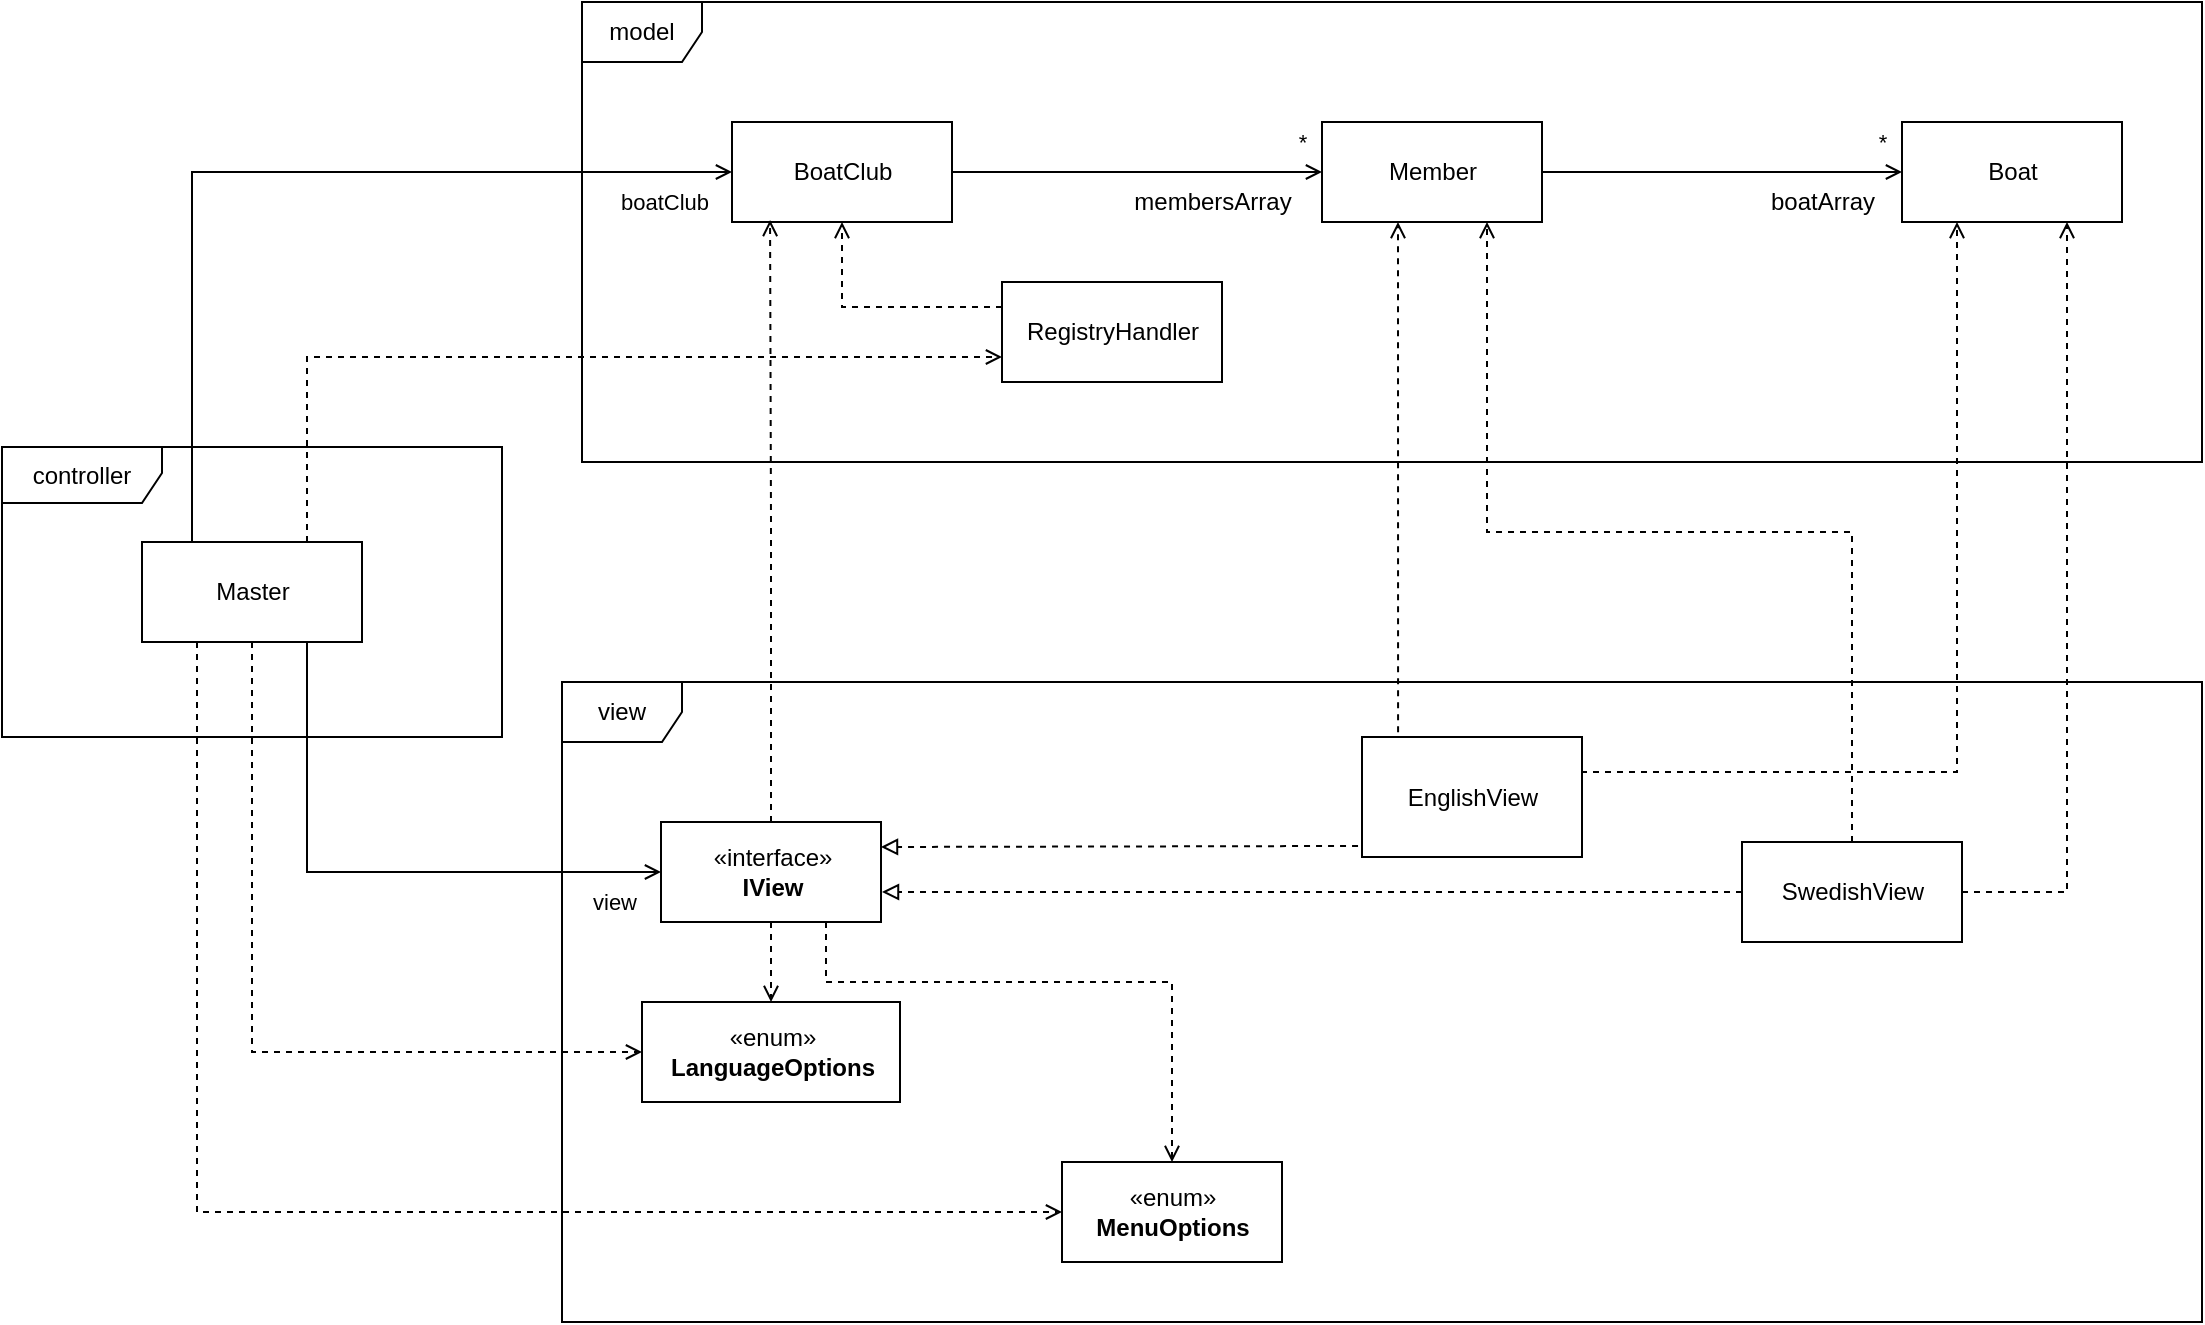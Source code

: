 <mxfile version="12.4.7" type="device"><diagram id="4y0GrRIo5vR0eeeOQmrJ" name="Page-1"><mxGraphModel dx="1378" dy="817" grid="1" gridSize="10" guides="1" tooltips="1" connect="1" arrows="1" fold="1" page="1" pageScale="1" pageWidth="1400" pageHeight="850" math="0" shadow="0"><root><mxCell id="0"/><mxCell id="1" parent="0"/><mxCell id="k-fUBo80h4u3YtDWrFUE-37" value="view" style="shape=umlFrame;whiteSpace=wrap;html=1;" vertex="1" parent="1"><mxGeometry x="560" y="460" width="820" height="320" as="geometry"/></mxCell><mxCell id="k-fUBo80h4u3YtDWrFUE-11" value="model" style="shape=umlFrame;whiteSpace=wrap;html=1;" vertex="1" parent="1"><mxGeometry x="570" y="120" width="810" height="230" as="geometry"/></mxCell><mxCell id="k-fUBo80h4u3YtDWrFUE-3" value="*" style="edgeStyle=orthogonalEdgeStyle;rounded=0;orthogonalLoop=1;jettySize=auto;html=1;endArrow=open;endFill=0;" edge="1" parent="1" source="k-fUBo80h4u3YtDWrFUE-1" target="k-fUBo80h4u3YtDWrFUE-2"><mxGeometry x="0.892" y="15" relative="1" as="geometry"><mxPoint as="offset"/></mxGeometry></mxCell><mxCell id="k-fUBo80h4u3YtDWrFUE-1" value="BoatClub" style="html=1;" vertex="1" parent="1"><mxGeometry x="645" y="180" width="110" height="50" as="geometry"/></mxCell><mxCell id="k-fUBo80h4u3YtDWrFUE-7" value="*" style="edgeStyle=orthogonalEdgeStyle;rounded=0;orthogonalLoop=1;jettySize=auto;html=1;endArrow=open;endFill=0;" edge="1" parent="1" source="k-fUBo80h4u3YtDWrFUE-2" target="k-fUBo80h4u3YtDWrFUE-6"><mxGeometry x="0.889" y="15" relative="1" as="geometry"><mxPoint as="offset"/></mxGeometry></mxCell><mxCell id="k-fUBo80h4u3YtDWrFUE-2" value="Member" style="html=1;" vertex="1" parent="1"><mxGeometry x="940" y="180" width="110" height="50" as="geometry"/></mxCell><mxCell id="k-fUBo80h4u3YtDWrFUE-6" value="Boat" style="html=1;" vertex="1" parent="1"><mxGeometry x="1230" y="180" width="110" height="50" as="geometry"/></mxCell><mxCell id="k-fUBo80h4u3YtDWrFUE-4" value="membersArray" style="text;html=1;align=center;verticalAlign=middle;resizable=0;points=[];autosize=1;" vertex="1" parent="1"><mxGeometry x="830" y="210" width="110" height="20" as="geometry"/></mxCell><mxCell id="k-fUBo80h4u3YtDWrFUE-8" value="boatArray" style="text;html=1;align=center;verticalAlign=middle;resizable=0;points=[];autosize=1;" vertex="1" parent="1"><mxGeometry x="1150" y="210" width="80" height="20" as="geometry"/></mxCell><mxCell id="k-fUBo80h4u3YtDWrFUE-10" style="edgeStyle=orthogonalEdgeStyle;rounded=0;orthogonalLoop=1;jettySize=auto;html=1;entryX=0.5;entryY=1;entryDx=0;entryDy=0;endArrow=open;endFill=0;dashed=1;exitX=0;exitY=0.25;exitDx=0;exitDy=0;" edge="1" parent="1" source="k-fUBo80h4u3YtDWrFUE-9" target="k-fUBo80h4u3YtDWrFUE-1"><mxGeometry relative="1" as="geometry"/></mxCell><mxCell id="k-fUBo80h4u3YtDWrFUE-9" value="RegistryHandler" style="html=1;" vertex="1" parent="1"><mxGeometry x="780" y="260" width="110" height="50" as="geometry"/></mxCell><mxCell id="k-fUBo80h4u3YtDWrFUE-13" value="boatClub" style="edgeStyle=orthogonalEdgeStyle;rounded=0;orthogonalLoop=1;jettySize=auto;html=1;entryX=0;entryY=0.5;entryDx=0;entryDy=0;endArrow=open;endFill=0;" edge="1" parent="1" source="k-fUBo80h4u3YtDWrFUE-12" target="k-fUBo80h4u3YtDWrFUE-1"><mxGeometry x="0.85" y="-15" relative="1" as="geometry"><Array as="points"><mxPoint x="375" y="205"/></Array><mxPoint as="offset"/></mxGeometry></mxCell><mxCell id="k-fUBo80h4u3YtDWrFUE-14" style="edgeStyle=orthogonalEdgeStyle;rounded=0;orthogonalLoop=1;jettySize=auto;html=1;exitX=0.75;exitY=0;exitDx=0;exitDy=0;entryX=0;entryY=0.75;entryDx=0;entryDy=0;endArrow=open;endFill=0;dashed=1;" edge="1" parent="1" source="k-fUBo80h4u3YtDWrFUE-12" target="k-fUBo80h4u3YtDWrFUE-9"><mxGeometry relative="1" as="geometry"/></mxCell><mxCell id="k-fUBo80h4u3YtDWrFUE-17" value="view" style="edgeStyle=orthogonalEdgeStyle;rounded=0;orthogonalLoop=1;jettySize=auto;html=1;entryX=0;entryY=0.5;entryDx=0;entryDy=0;endArrow=open;endFill=0;exitX=0.75;exitY=1;exitDx=0;exitDy=0;" edge="1" parent="1" source="k-fUBo80h4u3YtDWrFUE-12" target="k-fUBo80h4u3YtDWrFUE-16"><mxGeometry x="0.84" y="-15" relative="1" as="geometry"><mxPoint as="offset"/></mxGeometry></mxCell><mxCell id="k-fUBo80h4u3YtDWrFUE-22" style="edgeStyle=orthogonalEdgeStyle;rounded=0;orthogonalLoop=1;jettySize=auto;html=1;entryX=0;entryY=0.5;entryDx=0;entryDy=0;endArrow=open;endFill=0;dashed=1;exitX=0.25;exitY=1;exitDx=0;exitDy=0;" edge="1" parent="1" source="k-fUBo80h4u3YtDWrFUE-12" target="k-fUBo80h4u3YtDWrFUE-21"><mxGeometry relative="1" as="geometry"/></mxCell><mxCell id="k-fUBo80h4u3YtDWrFUE-24" style="edgeStyle=orthogonalEdgeStyle;rounded=0;orthogonalLoop=1;jettySize=auto;html=1;exitX=0.5;exitY=1;exitDx=0;exitDy=0;entryX=0;entryY=0.5;entryDx=0;entryDy=0;dashed=1;endArrow=open;endFill=0;" edge="1" parent="1" source="k-fUBo80h4u3YtDWrFUE-12" target="k-fUBo80h4u3YtDWrFUE-20"><mxGeometry relative="1" as="geometry"><Array as="points"><mxPoint x="405" y="645"/></Array></mxGeometry></mxCell><mxCell id="k-fUBo80h4u3YtDWrFUE-12" value="Master" style="html=1;" vertex="1" parent="1"><mxGeometry x="350" y="390" width="110" height="50" as="geometry"/></mxCell><mxCell id="k-fUBo80h4u3YtDWrFUE-34" style="edgeStyle=orthogonalEdgeStyle;rounded=0;orthogonalLoop=1;jettySize=auto;html=1;entryX=0.173;entryY=0.98;entryDx=0;entryDy=0;entryPerimeter=0;dashed=1;endArrow=open;endFill=0;" edge="1" parent="1" source="k-fUBo80h4u3YtDWrFUE-16" target="k-fUBo80h4u3YtDWrFUE-1"><mxGeometry relative="1" as="geometry"/></mxCell><mxCell id="k-fUBo80h4u3YtDWrFUE-35" value="" style="edgeStyle=orthogonalEdgeStyle;rounded=0;orthogonalLoop=1;jettySize=auto;html=1;dashed=1;endArrow=open;endFill=0;" edge="1" parent="1" source="k-fUBo80h4u3YtDWrFUE-16" target="k-fUBo80h4u3YtDWrFUE-20"><mxGeometry relative="1" as="geometry"/></mxCell><mxCell id="k-fUBo80h4u3YtDWrFUE-36" style="edgeStyle=orthogonalEdgeStyle;rounded=0;orthogonalLoop=1;jettySize=auto;html=1;exitX=0.75;exitY=1;exitDx=0;exitDy=0;entryX=0.5;entryY=0;entryDx=0;entryDy=0;dashed=1;endArrow=open;endFill=0;" edge="1" parent="1" source="k-fUBo80h4u3YtDWrFUE-16" target="k-fUBo80h4u3YtDWrFUE-21"><mxGeometry relative="1" as="geometry"><Array as="points"><mxPoint x="692" y="610"/><mxPoint x="865" y="610"/></Array></mxGeometry></mxCell><mxCell id="k-fUBo80h4u3YtDWrFUE-16" value="«interface»&lt;br&gt;&lt;b&gt;IView&lt;/b&gt;" style="html=1;" vertex="1" parent="1"><mxGeometry x="609.5" y="530" width="110" height="50" as="geometry"/></mxCell><mxCell id="k-fUBo80h4u3YtDWrFUE-20" value="«enum»&lt;br&gt;&lt;b&gt;LanguageOptions&lt;/b&gt;" style="html=1;" vertex="1" parent="1"><mxGeometry x="600" y="620" width="129" height="50" as="geometry"/></mxCell><mxCell id="k-fUBo80h4u3YtDWrFUE-21" value="«enum»&lt;br&gt;&lt;b&gt;MenuOptions&lt;/b&gt;" style="html=1;" vertex="1" parent="1"><mxGeometry x="810" y="700" width="110" height="50" as="geometry"/></mxCell><mxCell id="k-fUBo80h4u3YtDWrFUE-28" style="edgeStyle=orthogonalEdgeStyle;rounded=0;orthogonalLoop=1;jettySize=auto;html=1;entryX=1;entryY=0.25;entryDx=0;entryDy=0;dashed=1;endArrow=block;endFill=0;exitX=-0.018;exitY=0.908;exitDx=0;exitDy=0;exitPerimeter=0;" edge="1" parent="1" source="k-fUBo80h4u3YtDWrFUE-25" target="k-fUBo80h4u3YtDWrFUE-16"><mxGeometry relative="1" as="geometry"><Array as="points"><mxPoint x="958" y="543"/></Array></mxGeometry></mxCell><mxCell id="k-fUBo80h4u3YtDWrFUE-30" style="edgeStyle=orthogonalEdgeStyle;rounded=0;orthogonalLoop=1;jettySize=auto;html=1;dashed=1;endArrow=open;endFill=0;exitX=0.164;exitY=-0.04;exitDx=0;exitDy=0;exitPerimeter=0;" edge="1" parent="1" source="k-fUBo80h4u3YtDWrFUE-25"><mxGeometry relative="1" as="geometry"><mxPoint x="978" y="230" as="targetPoint"/><Array as="points"><mxPoint x="978" y="230"/></Array></mxGeometry></mxCell><mxCell id="k-fUBo80h4u3YtDWrFUE-31" style="edgeStyle=orthogonalEdgeStyle;rounded=0;orthogonalLoop=1;jettySize=auto;html=1;exitX=1;exitY=0.5;exitDx=0;exitDy=0;entryX=0.25;entryY=1;entryDx=0;entryDy=0;dashed=1;endArrow=open;endFill=0;" edge="1" parent="1" source="k-fUBo80h4u3YtDWrFUE-25" target="k-fUBo80h4u3YtDWrFUE-6"><mxGeometry relative="1" as="geometry"><Array as="points"><mxPoint x="1258" y="505"/></Array></mxGeometry></mxCell><mxCell id="k-fUBo80h4u3YtDWrFUE-25" value="EnglishView" style="html=1;" vertex="1" parent="1"><mxGeometry x="960" y="487.5" width="110" height="60" as="geometry"/></mxCell><mxCell id="k-fUBo80h4u3YtDWrFUE-29" style="edgeStyle=orthogonalEdgeStyle;rounded=0;orthogonalLoop=1;jettySize=auto;html=1;exitX=0;exitY=0.5;exitDx=0;exitDy=0;dashed=1;endArrow=block;endFill=0;" edge="1" parent="1" source="k-fUBo80h4u3YtDWrFUE-26"><mxGeometry relative="1" as="geometry"><mxPoint x="720" y="565" as="targetPoint"/></mxGeometry></mxCell><mxCell id="k-fUBo80h4u3YtDWrFUE-32" style="edgeStyle=orthogonalEdgeStyle;rounded=0;orthogonalLoop=1;jettySize=auto;html=1;exitX=0.5;exitY=0;exitDx=0;exitDy=0;entryX=0.75;entryY=1;entryDx=0;entryDy=0;dashed=1;endArrow=open;endFill=0;" edge="1" parent="1" source="k-fUBo80h4u3YtDWrFUE-26" target="k-fUBo80h4u3YtDWrFUE-2"><mxGeometry relative="1" as="geometry"/></mxCell><mxCell id="k-fUBo80h4u3YtDWrFUE-33" style="edgeStyle=orthogonalEdgeStyle;rounded=0;orthogonalLoop=1;jettySize=auto;html=1;entryX=0.75;entryY=1;entryDx=0;entryDy=0;dashed=1;endArrow=open;endFill=0;" edge="1" parent="1" source="k-fUBo80h4u3YtDWrFUE-26" target="k-fUBo80h4u3YtDWrFUE-6"><mxGeometry relative="1" as="geometry"><Array as="points"><mxPoint x="1313" y="565"/></Array></mxGeometry></mxCell><mxCell id="k-fUBo80h4u3YtDWrFUE-26" value="SwedishView" style="html=1;" vertex="1" parent="1"><mxGeometry x="1150" y="540" width="110" height="50" as="geometry"/></mxCell><mxCell id="k-fUBo80h4u3YtDWrFUE-38" value="controller" style="shape=umlFrame;whiteSpace=wrap;html=1;width=80;height=28;" vertex="1" parent="1"><mxGeometry x="280" y="342.5" width="250" height="145" as="geometry"/></mxCell></root></mxGraphModel></diagram></mxfile>